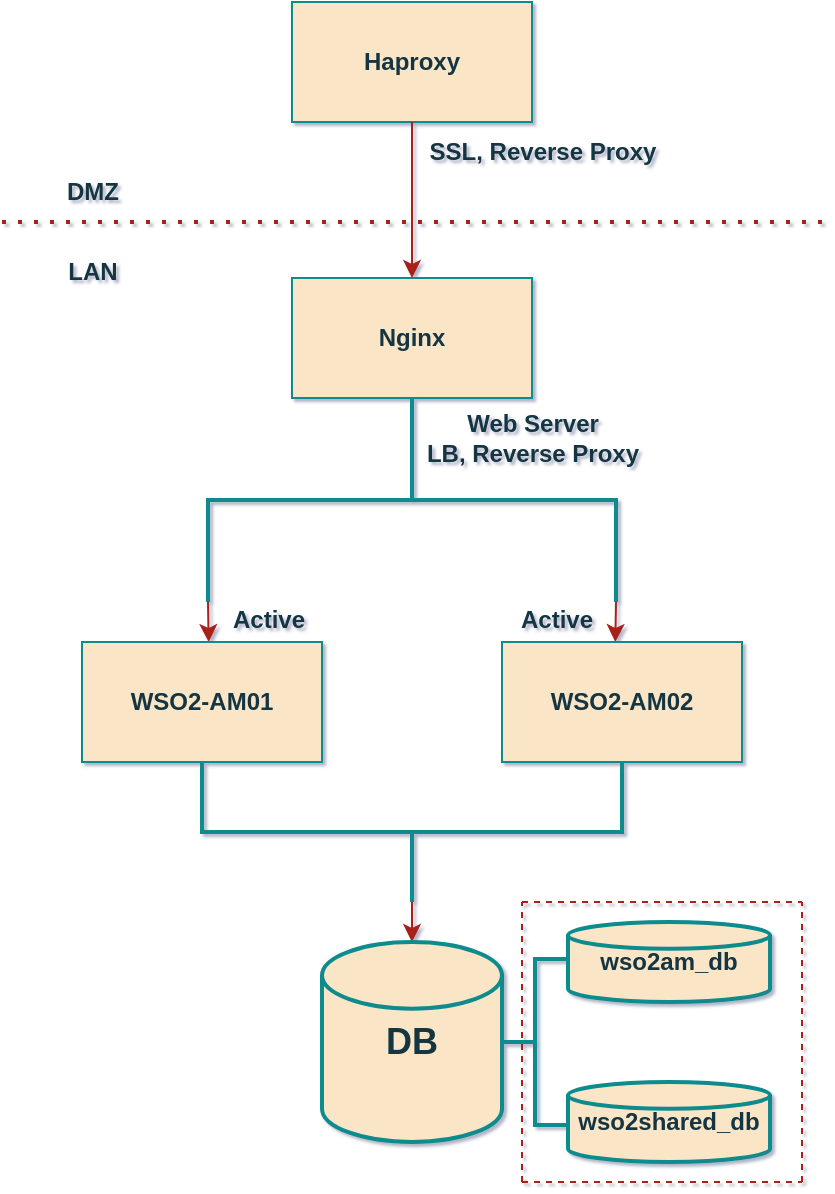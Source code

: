 <mxfile version="21.1.0" type="github">
  <diagram name="Page-1" id="Bbu-rSDNWs62sOqdCiFt">
    <mxGraphModel dx="1434" dy="802" grid="0" gridSize="10" guides="1" tooltips="1" connect="1" arrows="1" fold="1" page="1" pageScale="1" pageWidth="1169" pageHeight="827" background="none" math="0" shadow="1">
      <root>
        <mxCell id="0" />
        <mxCell id="1" parent="0" />
        <mxCell id="tbE24nws2d43sMB9TrL3-3" value="Nginx" style="rounded=0;whiteSpace=wrap;html=1;fontStyle=1;labelBackgroundColor=none;fillColor=#FAE5C7;strokeColor=#0F8B8D;fontColor=#143642;" parent="1" vertex="1">
          <mxGeometry x="465" y="228" width="120" height="60" as="geometry" />
        </mxCell>
        <mxCell id="tbE24nws2d43sMB9TrL3-4" value="Haproxy" style="rounded=0;whiteSpace=wrap;html=1;fontStyle=1;labelBackgroundColor=none;fillColor=#FAE5C7;strokeColor=#0F8B8D;fontColor=#143642;" parent="1" vertex="1">
          <mxGeometry x="465" y="90" width="120" height="60" as="geometry" />
        </mxCell>
        <mxCell id="tbE24nws2d43sMB9TrL3-5" value="" style="endArrow=classic;html=1;rounded=0;exitX=0.5;exitY=1;exitDx=0;exitDy=0;entryX=0.5;entryY=0;entryDx=0;entryDy=0;labelBackgroundColor=none;strokeColor=#A8201A;fontColor=default;" parent="1" source="tbE24nws2d43sMB9TrL3-4" target="tbE24nws2d43sMB9TrL3-3" edge="1">
          <mxGeometry width="50" height="50" relative="1" as="geometry">
            <mxPoint x="560" y="440" as="sourcePoint" />
            <mxPoint x="610" y="390" as="targetPoint" />
          </mxGeometry>
        </mxCell>
        <mxCell id="tbE24nws2d43sMB9TrL3-30" style="edgeStyle=orthogonalEdgeStyle;rounded=0;orthogonalLoop=1;jettySize=auto;html=1;exitX=1;exitY=0;exitDx=0;exitDy=0;exitPerimeter=0;fontFamily=Helvetica;fontSize=12;fontColor=default;labelBackgroundColor=none;strokeColor=#A8201A;" parent="1" source="tbE24nws2d43sMB9TrL3-6" edge="1">
          <mxGeometry relative="1" as="geometry">
            <mxPoint x="626.667" y="410" as="targetPoint" />
          </mxGeometry>
        </mxCell>
        <mxCell id="tbE24nws2d43sMB9TrL3-31" style="edgeStyle=orthogonalEdgeStyle;rounded=0;orthogonalLoop=1;jettySize=auto;html=1;exitX=1;exitY=1;exitDx=0;exitDy=0;exitPerimeter=0;fontFamily=Helvetica;fontSize=12;fontColor=default;labelBackgroundColor=none;strokeColor=#A8201A;" parent="1" source="tbE24nws2d43sMB9TrL3-6" edge="1">
          <mxGeometry relative="1" as="geometry">
            <mxPoint x="423.333" y="410" as="targetPoint" />
          </mxGeometry>
        </mxCell>
        <mxCell id="tbE24nws2d43sMB9TrL3-6" value="" style="strokeWidth=2;html=1;shape=mxgraph.flowchart.annotation_2;align=left;labelPosition=right;pointerEvents=1;direction=south;labelBackgroundColor=none;fillColor=#FAE5C7;strokeColor=#0F8B8D;fontColor=#143642;rounded=0;" parent="1" vertex="1">
          <mxGeometry x="423" y="288" width="204" height="102" as="geometry" />
        </mxCell>
        <mxCell id="tbE24nws2d43sMB9TrL3-10" value="WSO2-AM01" style="rounded=0;whiteSpace=wrap;html=1;fontStyle=1;labelBackgroundColor=none;fillColor=#FAE5C7;strokeColor=#0F8B8D;fontColor=#143642;" parent="1" vertex="1">
          <mxGeometry x="360" y="410" width="120" height="60" as="geometry" />
        </mxCell>
        <mxCell id="tbE24nws2d43sMB9TrL3-11" value="WSO2-AM02" style="rounded=0;whiteSpace=wrap;html=1;fontStyle=1;labelBackgroundColor=none;fillColor=#FAE5C7;strokeColor=#0F8B8D;fontColor=#143642;" parent="1" vertex="1">
          <mxGeometry x="570" y="410" width="120" height="60" as="geometry" />
        </mxCell>
        <mxCell id="tbE24nws2d43sMB9TrL3-12" value="&lt;b&gt;Active&lt;/b&gt;" style="text;html=1;align=center;verticalAlign=middle;resizable=0;points=[];autosize=1;strokeColor=none;fillColor=none;labelBackgroundColor=none;fontColor=#143642;rounded=0;" parent="1" vertex="1">
          <mxGeometry x="423" y="384" width="60" height="30" as="geometry" />
        </mxCell>
        <mxCell id="tbE24nws2d43sMB9TrL3-13" value="&lt;b&gt;Active&lt;/b&gt;" style="text;html=1;align=center;verticalAlign=middle;resizable=0;points=[];autosize=1;strokeColor=none;fillColor=none;labelBackgroundColor=none;fontColor=#143642;rounded=0;" parent="1" vertex="1">
          <mxGeometry x="567" y="384" width="60" height="30" as="geometry" />
        </mxCell>
        <mxCell id="tbE24nws2d43sMB9TrL3-14" value="&lt;b&gt;SSL, Reverse Proxy&lt;/b&gt;" style="text;html=1;align=center;verticalAlign=middle;resizable=0;points=[];autosize=1;strokeColor=none;fillColor=none;labelBackgroundColor=none;fontColor=#143642;rounded=0;" parent="1" vertex="1">
          <mxGeometry x="520" y="150" width="140" height="30" as="geometry" />
        </mxCell>
        <mxCell id="tbE24nws2d43sMB9TrL3-15" value="&lt;b&gt;Web Server&lt;br&gt;LB, Reverse Proxy&lt;/b&gt;" style="text;html=1;align=center;verticalAlign=middle;resizable=0;points=[];autosize=1;strokeColor=none;fillColor=none;labelBackgroundColor=none;fontColor=#143642;rounded=0;" parent="1" vertex="1">
          <mxGeometry x="520" y="288" width="130" height="40" as="geometry" />
        </mxCell>
        <mxCell id="tbE24nws2d43sMB9TrL3-39" value="" style="edgeStyle=orthogonalEdgeStyle;rounded=0;orthogonalLoop=1;jettySize=auto;html=1;fontFamily=Helvetica;fontSize=12;fontColor=default;labelBackgroundColor=none;strokeColor=#A8201A;" parent="1" source="tbE24nws2d43sMB9TrL3-16" target="tbE24nws2d43sMB9TrL3-17" edge="1">
          <mxGeometry relative="1" as="geometry" />
        </mxCell>
        <mxCell id="tbE24nws2d43sMB9TrL3-16" value="" style="strokeWidth=2;html=1;shape=mxgraph.flowchart.annotation_2;align=left;labelPosition=right;pointerEvents=1;direction=north;labelBackgroundColor=none;fillColor=#FAE5C7;strokeColor=#0F8B8D;fontColor=#143642;rounded=0;" parent="1" vertex="1">
          <mxGeometry x="420" y="470" width="210" height="70" as="geometry" />
        </mxCell>
        <mxCell id="tbE24nws2d43sMB9TrL3-17" value="&lt;b&gt;&lt;font style=&quot;font-size: 18px;&quot;&gt;DB&lt;/font&gt;&lt;/b&gt;" style="strokeWidth=2;html=1;shape=mxgraph.flowchart.database;whiteSpace=wrap;labelBackgroundColor=none;fillColor=#FAE5C7;strokeColor=#0F8B8D;fontColor=#143642;rounded=0;" parent="1" vertex="1">
          <mxGeometry x="480" y="560" width="90" height="100" as="geometry" />
        </mxCell>
        <mxCell id="tbE24nws2d43sMB9TrL3-18" value="" style="strokeWidth=2;html=1;shape=mxgraph.flowchart.annotation_2;align=left;labelPosition=right;pointerEvents=1;labelBackgroundColor=none;fillColor=#FAE5C7;strokeColor=#0F8B8D;fontColor=#143642;rounded=0;" parent="1" vertex="1">
          <mxGeometry x="570" y="568.5" width="33" height="83" as="geometry" />
        </mxCell>
        <mxCell id="tbE24nws2d43sMB9TrL3-19" value="&lt;b&gt;wso2am_db&lt;/b&gt;" style="strokeWidth=2;html=1;shape=mxgraph.flowchart.database;whiteSpace=wrap;labelBackgroundColor=none;fillColor=#FAE5C7;strokeColor=#0F8B8D;fontColor=#143642;rounded=0;" parent="1" vertex="1">
          <mxGeometry x="603" y="550" width="101" height="40" as="geometry" />
        </mxCell>
        <mxCell id="tbE24nws2d43sMB9TrL3-20" value="&lt;b&gt;wso2shared_db&lt;/b&gt;" style="strokeWidth=2;html=1;shape=mxgraph.flowchart.database;whiteSpace=wrap;labelBackgroundColor=none;fillColor=#FAE5C7;strokeColor=#0F8B8D;fontColor=#143642;rounded=0;" parent="1" vertex="1">
          <mxGeometry x="603" y="630" width="101" height="40" as="geometry" />
        </mxCell>
        <mxCell id="tbE24nws2d43sMB9TrL3-21" value="" style="endArrow=none;dashed=1;html=1;dashPattern=1 3;strokeWidth=2;rounded=0;fontFamily=Helvetica;fontSize=12;fontColor=default;labelBackgroundColor=none;strokeColor=#A8201A;" parent="1" edge="1">
          <mxGeometry width="50" height="50" relative="1" as="geometry">
            <mxPoint x="320" y="200" as="sourcePoint" />
            <mxPoint x="730" y="200" as="targetPoint" />
          </mxGeometry>
        </mxCell>
        <mxCell id="tbE24nws2d43sMB9TrL3-32" value="&lt;b&gt;DMZ&lt;/b&gt;" style="text;html=1;align=center;verticalAlign=middle;resizable=0;points=[];autosize=1;strokeColor=none;fillColor=none;fontSize=12;fontFamily=Helvetica;fontColor=#143642;labelBackgroundColor=none;rounded=0;" parent="1" vertex="1">
          <mxGeometry x="340" y="170" width="50" height="30" as="geometry" />
        </mxCell>
        <mxCell id="tbE24nws2d43sMB9TrL3-33" value="&lt;b&gt;LAN&lt;/b&gt;" style="text;html=1;align=center;verticalAlign=middle;resizable=0;points=[];autosize=1;strokeColor=none;fillColor=none;fontSize=12;fontFamily=Helvetica;fontColor=#143642;labelBackgroundColor=none;rounded=0;" parent="1" vertex="1">
          <mxGeometry x="340" y="210" width="50" height="30" as="geometry" />
        </mxCell>
        <mxCell id="tbE24nws2d43sMB9TrL3-36" style="edgeStyle=orthogonalEdgeStyle;rounded=0;orthogonalLoop=1;jettySize=auto;html=1;exitX=0;exitY=0.5;exitDx=0;exitDy=0;exitPerimeter=0;fontFamily=Helvetica;fontSize=12;fontColor=default;labelBackgroundColor=none;strokeColor=#A8201A;" parent="1" source="tbE24nws2d43sMB9TrL3-16" target="tbE24nws2d43sMB9TrL3-16" edge="1">
          <mxGeometry relative="1" as="geometry" />
        </mxCell>
        <mxCell id="tbE24nws2d43sMB9TrL3-37" style="edgeStyle=orthogonalEdgeStyle;rounded=0;orthogonalLoop=1;jettySize=auto;html=1;exitX=0;exitY=0.5;exitDx=0;exitDy=0;exitPerimeter=0;fontFamily=Helvetica;fontSize=12;fontColor=default;labelBackgroundColor=none;strokeColor=#A8201A;" parent="1" source="tbE24nws2d43sMB9TrL3-16" target="tbE24nws2d43sMB9TrL3-16" edge="1">
          <mxGeometry relative="1" as="geometry" />
        </mxCell>
        <mxCell id="tbE24nws2d43sMB9TrL3-40" value="" style="endArrow=none;dashed=1;html=1;rounded=0;fontFamily=Helvetica;fontSize=12;fontColor=default;labelBackgroundColor=none;strokeColor=#A8201A;" parent="1" edge="1">
          <mxGeometry width="50" height="50" relative="1" as="geometry">
            <mxPoint x="580" y="680" as="sourcePoint" />
            <mxPoint x="580" y="540" as="targetPoint" />
          </mxGeometry>
        </mxCell>
        <mxCell id="tbE24nws2d43sMB9TrL3-41" value="" style="endArrow=none;dashed=1;html=1;rounded=0;fontFamily=Helvetica;fontSize=12;fontColor=default;labelBackgroundColor=none;strokeColor=#A8201A;" parent="1" edge="1">
          <mxGeometry width="50" height="50" relative="1" as="geometry">
            <mxPoint x="580" y="680" as="sourcePoint" />
            <mxPoint x="720" y="680" as="targetPoint" />
          </mxGeometry>
        </mxCell>
        <mxCell id="tbE24nws2d43sMB9TrL3-45" value="" style="endArrow=none;dashed=1;html=1;rounded=0;fontFamily=Helvetica;fontSize=12;fontColor=default;labelBackgroundColor=none;strokeColor=#A8201A;" parent="1" edge="1">
          <mxGeometry width="50" height="50" relative="1" as="geometry">
            <mxPoint x="720" y="680" as="sourcePoint" />
            <mxPoint x="720" y="540" as="targetPoint" />
          </mxGeometry>
        </mxCell>
        <mxCell id="tbE24nws2d43sMB9TrL3-46" value="" style="endArrow=none;dashed=1;html=1;rounded=0;fontFamily=Helvetica;fontSize=12;fontColor=default;labelBackgroundColor=none;strokeColor=#A8201A;" parent="1" edge="1">
          <mxGeometry width="50" height="50" relative="1" as="geometry">
            <mxPoint x="580" y="540" as="sourcePoint" />
            <mxPoint x="720" y="540" as="targetPoint" />
          </mxGeometry>
        </mxCell>
      </root>
    </mxGraphModel>
  </diagram>
</mxfile>
